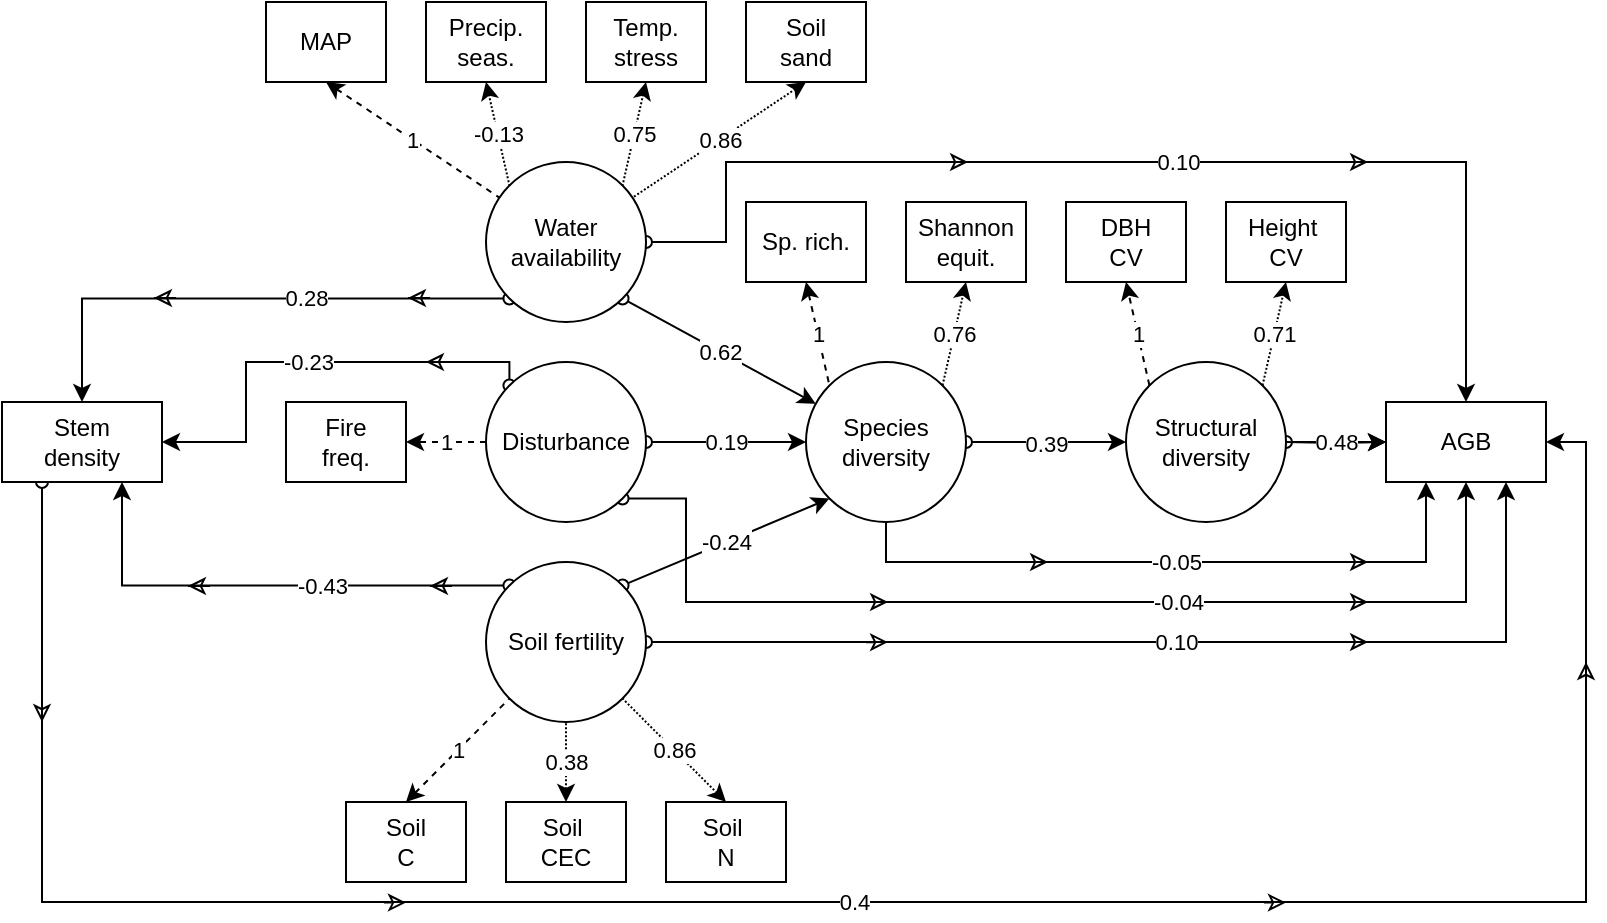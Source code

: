 <mxfile version="13.7.9" type="device"><diagram id="HMuVH9YekFL5ABOdMRXL" name="Page-1"><mxGraphModel dx="1599" dy="566" grid="1" gridSize="10" guides="1" tooltips="1" connect="1" arrows="1" fold="1" page="1" pageScale="1" pageWidth="827" pageHeight="1169" math="0" shadow="0"><root><mxCell id="0"/><mxCell id="1" parent="0"/><mxCell id="8k6hZSOgegGSs6KcSbuN-13" value="0.39" style="edgeStyle=orthogonalEdgeStyle;rounded=0;orthogonalLoop=1;jettySize=auto;html=1;fontStyle=0;exitX=1;exitY=0.5;exitDx=0;exitDy=0;startArrow=oval;startFill=0;" parent="1" source="8k6hZSOgegGSs6KcSbuN-20" edge="1"><mxGeometry relative="1" as="geometry"><mxPoint x="400" y="260" as="sourcePoint"/><mxPoint x="440" y="260" as="targetPoint"/></mxGeometry></mxCell><mxCell id="8k6hZSOgegGSs6KcSbuN-15" value="" style="edgeStyle=orthogonalEdgeStyle;rounded=0;orthogonalLoop=1;jettySize=auto;html=1;fontStyle=0" parent="1" target="8k6hZSOgegGSs6KcSbuN-17" edge="1"><mxGeometry relative="1" as="geometry"><mxPoint x="520" y="260" as="sourcePoint"/></mxGeometry></mxCell><mxCell id="8k6hZSOgegGSs6KcSbuN-17" value="AGB" style="rounded=1;whiteSpace=wrap;html=1;fontSize=12;glass=0;strokeWidth=1;shadow=0;arcSize=0;align=center;fontStyle=0" parent="1" vertex="1"><mxGeometry x="570" y="240" width="80" height="40" as="geometry"/></mxCell><mxCell id="NWm2IXiZUPqNxlRy-_zX-1" value="0.4" style="edgeStyle=orthogonalEdgeStyle;rounded=0;orthogonalLoop=1;jettySize=auto;html=1;entryX=1;entryY=0.5;entryDx=0;entryDy=0;exitX=0.25;exitY=1;exitDx=0;exitDy=0;startArrow=oval;startFill=0;" parent="1" source="8k6hZSOgegGSs6KcSbuN-19" target="8k6hZSOgegGSs6KcSbuN-17" edge="1"><mxGeometry relative="1" as="geometry"><Array as="points"><mxPoint x="-102" y="490"/><mxPoint x="670" y="490"/><mxPoint x="670" y="260"/></Array></mxGeometry></mxCell><mxCell id="8k6hZSOgegGSs6KcSbuN-19" value="Stem&lt;br&gt;density" style="rounded=1;whiteSpace=wrap;html=1;fontSize=12;glass=0;strokeWidth=1;shadow=0;arcSize=0;align=center;fontStyle=0" parent="1" vertex="1"><mxGeometry x="-122" y="240" width="80" height="40" as="geometry"/></mxCell><mxCell id="8k6hZSOgegGSs6KcSbuN-44" value="0.76" style="edgeStyle=none;rounded=0;orthogonalLoop=1;jettySize=auto;html=1;exitX=1;exitY=0;exitDx=0;exitDy=0;entryX=0.5;entryY=1;entryDx=0;entryDy=0;dashed=1;dashPattern=1 1;" parent="1" source="8k6hZSOgegGSs6KcSbuN-20" target="8k6hZSOgegGSs6KcSbuN-28" edge="1"><mxGeometry relative="1" as="geometry"/></mxCell><mxCell id="8k6hZSOgegGSs6KcSbuN-66" value="-0.05" style="edgeStyle=orthogonalEdgeStyle;rounded=0;orthogonalLoop=1;jettySize=auto;html=1;exitX=0.5;exitY=1;exitDx=0;exitDy=0;entryX=0.25;entryY=1;entryDx=0;entryDy=0;startArrow=none;startFill=0;endArrow=classic;endFill=1;" parent="1" source="8k6hZSOgegGSs6KcSbuN-20" target="8k6hZSOgegGSs6KcSbuN-17" edge="1"><mxGeometry relative="1" as="geometry"><Array as="points"><mxPoint x="320" y="320"/><mxPoint x="590" y="320"/></Array></mxGeometry></mxCell><mxCell id="8k6hZSOgegGSs6KcSbuN-20" value="Species&lt;br&gt;diversity" style="ellipse;whiteSpace=wrap;html=1;aspect=fixed;" parent="1" vertex="1"><mxGeometry x="280" y="220" width="80" height="80" as="geometry"/></mxCell><mxCell id="8k6hZSOgegGSs6KcSbuN-42" value="1" style="rounded=0;orthogonalLoop=1;jettySize=auto;html=1;exitX=0;exitY=0;exitDx=0;exitDy=0;entryX=0.5;entryY=1;entryDx=0;entryDy=0;dashed=1;" parent="1" source="8k6hZSOgegGSs6KcSbuN-21" target="8k6hZSOgegGSs6KcSbuN-30" edge="1"><mxGeometry relative="1" as="geometry"/></mxCell><mxCell id="8k6hZSOgegGSs6KcSbuN-43" value="0.71" style="rounded=0;orthogonalLoop=1;jettySize=auto;html=1;exitX=1;exitY=0;exitDx=0;exitDy=0;entryX=0.5;entryY=1;entryDx=0;entryDy=0;dashed=1;dashPattern=1 1;" parent="1" source="8k6hZSOgegGSs6KcSbuN-21" target="8k6hZSOgegGSs6KcSbuN-32" edge="1"><mxGeometry relative="1" as="geometry"/></mxCell><mxCell id="8k6hZSOgegGSs6KcSbuN-68" value="0.48" style="edgeStyle=orthogonalEdgeStyle;rounded=0;orthogonalLoop=1;jettySize=auto;html=1;startArrow=oval;startFill=0;endArrow=classic;endFill=1;" parent="1" source="8k6hZSOgegGSs6KcSbuN-21" target="8k6hZSOgegGSs6KcSbuN-17" edge="1"><mxGeometry x="-0.024" relative="1" as="geometry"><mxPoint as="offset"/></mxGeometry></mxCell><mxCell id="8k6hZSOgegGSs6KcSbuN-21" value="Structural&lt;br&gt;diversity" style="ellipse;whiteSpace=wrap;html=1;aspect=fixed;" parent="1" vertex="1"><mxGeometry x="440" y="220" width="80" height="80" as="geometry"/></mxCell><mxCell id="8k6hZSOgegGSs6KcSbuN-47" value="-0.24" style="edgeStyle=none;rounded=0;orthogonalLoop=1;jettySize=auto;html=1;exitX=1;exitY=0;exitDx=0;exitDy=0;entryX=0;entryY=1;entryDx=0;entryDy=0;startArrow=oval;startFill=0;" parent="1" source="8k6hZSOgegGSs6KcSbuN-22" target="8k6hZSOgegGSs6KcSbuN-20" edge="1"><mxGeometry relative="1" as="geometry"/></mxCell><mxCell id="8k6hZSOgegGSs6KcSbuN-51" value="-0.43" style="edgeStyle=orthogonalEdgeStyle;rounded=0;orthogonalLoop=1;jettySize=auto;html=1;entryX=0.75;entryY=1;entryDx=0;entryDy=0;exitX=0;exitY=0;exitDx=0;exitDy=0;startArrow=oval;startFill=0;" parent="1" source="8k6hZSOgegGSs6KcSbuN-22" target="8k6hZSOgegGSs6KcSbuN-19" edge="1"><mxGeometry x="-0.234" relative="1" as="geometry"><mxPoint as="offset"/></mxGeometry></mxCell><mxCell id="8k6hZSOgegGSs6KcSbuN-62" value="0.10" style="edgeStyle=orthogonalEdgeStyle;rounded=0;orthogonalLoop=1;jettySize=auto;html=1;entryX=0.75;entryY=1;entryDx=0;entryDy=0;startArrow=oval;startFill=0;endArrow=classic;endFill=1;" parent="1" source="8k6hZSOgegGSs6KcSbuN-22" target="8k6hZSOgegGSs6KcSbuN-17" edge="1"><mxGeometry x="0.038" relative="1" as="geometry"><Array as="points"><mxPoint x="630" y="360"/></Array><mxPoint as="offset"/></mxGeometry></mxCell><mxCell id="8k6hZSOgegGSs6KcSbuN-22" value="Soil fertility" style="ellipse;whiteSpace=wrap;html=1;aspect=fixed;" parent="1" vertex="1"><mxGeometry x="120" y="320" width="80" height="80" as="geometry"/></mxCell><mxCell id="8k6hZSOgegGSs6KcSbuN-46" value="0.62" style="edgeStyle=none;rounded=0;orthogonalLoop=1;jettySize=auto;html=1;exitX=1;exitY=1;exitDx=0;exitDy=0;startArrow=oval;startFill=0;" parent="1" source="8k6hZSOgegGSs6KcSbuN-24" target="8k6hZSOgegGSs6KcSbuN-20" edge="1"><mxGeometry relative="1" as="geometry"/></mxCell><mxCell id="8k6hZSOgegGSs6KcSbuN-50" value="0.28" style="rounded=0;orthogonalLoop=1;jettySize=auto;html=1;entryX=0.5;entryY=0;entryDx=0;entryDy=0;exitX=0;exitY=1;exitDx=0;exitDy=0;edgeStyle=orthogonalEdgeStyle;startArrow=oval;startFill=0;" parent="1" source="8k6hZSOgegGSs6KcSbuN-24" target="8k6hZSOgegGSs6KcSbuN-19" edge="1"><mxGeometry x="-0.234" relative="1" as="geometry"><mxPoint as="offset"/></mxGeometry></mxCell><mxCell id="8k6hZSOgegGSs6KcSbuN-65" value="0.10" style="edgeStyle=orthogonalEdgeStyle;rounded=0;orthogonalLoop=1;jettySize=auto;html=1;exitX=1;exitY=0.5;exitDx=0;exitDy=0;startArrow=oval;startFill=0;endArrow=classic;endFill=1;entryX=0.5;entryY=0;entryDx=0;entryDy=0;" parent="1" source="8k6hZSOgegGSs6KcSbuN-24" target="8k6hZSOgegGSs6KcSbuN-17" edge="1"><mxGeometry x="0.072" relative="1" as="geometry"><mxPoint x="260" y="140.0" as="targetPoint"/><Array as="points"><mxPoint x="240" y="160"/><mxPoint x="240" y="120"/><mxPoint x="610" y="120"/></Array><mxPoint as="offset"/></mxGeometry></mxCell><mxCell id="8k6hZSOgegGSs6KcSbuN-24" value="Water&lt;br&gt;availability" style="ellipse;whiteSpace=wrap;html=1;aspect=fixed;" parent="1" vertex="1"><mxGeometry x="120" y="120" width="80" height="80" as="geometry"/></mxCell><mxCell id="8k6hZSOgegGSs6KcSbuN-45" value="0.19" style="edgeStyle=none;rounded=0;orthogonalLoop=1;jettySize=auto;html=1;startArrow=oval;startFill=0;" parent="1" source="8k6hZSOgegGSs6KcSbuN-23" target="8k6hZSOgegGSs6KcSbuN-20" edge="1"><mxGeometry relative="1" as="geometry"/></mxCell><mxCell id="8k6hZSOgegGSs6KcSbuN-49" value="-0.23" style="edgeStyle=orthogonalEdgeStyle;rounded=0;orthogonalLoop=1;jettySize=auto;html=1;exitX=0;exitY=0;exitDx=0;exitDy=0;startArrow=oval;startFill=0;" parent="1" source="8k6hZSOgegGSs6KcSbuN-23" edge="1"><mxGeometry relative="1" as="geometry"><mxPoint x="-42" y="260" as="targetPoint"/><Array as="points"><mxPoint x="132" y="220"/><mxPoint y="220"/><mxPoint y="260"/></Array></mxGeometry></mxCell><mxCell id="8k6hZSOgegGSs6KcSbuN-61" value="1" style="edgeStyle=orthogonalEdgeStyle;rounded=0;orthogonalLoop=1;jettySize=auto;html=1;startArrow=none;startFill=0;endArrow=classic;endFill=1;dashed=1;" parent="1" source="8k6hZSOgegGSs6KcSbuN-23" target="8k6hZSOgegGSs6KcSbuN-41" edge="1"><mxGeometry relative="1" as="geometry"/></mxCell><mxCell id="8k6hZSOgegGSs6KcSbuN-63" value="-0.04" style="edgeStyle=orthogonalEdgeStyle;rounded=0;orthogonalLoop=1;jettySize=auto;html=1;exitX=1;exitY=1;exitDx=0;exitDy=0;entryX=0.5;entryY=1;entryDx=0;entryDy=0;startArrow=oval;startFill=0;endArrow=classic;endFill=1;" parent="1" source="8k6hZSOgegGSs6KcSbuN-23" target="8k6hZSOgegGSs6KcSbuN-17" edge="1"><mxGeometry x="0.233" relative="1" as="geometry"><Array as="points"><mxPoint x="220" y="288"/><mxPoint x="220" y="340"/><mxPoint x="610" y="340"/></Array><mxPoint as="offset"/></mxGeometry></mxCell><mxCell id="8k6hZSOgegGSs6KcSbuN-23" value="Disturbance" style="ellipse;whiteSpace=wrap;html=1;aspect=fixed;" parent="1" vertex="1"><mxGeometry x="120" y="220" width="80" height="80" as="geometry"/></mxCell><mxCell id="8k6hZSOgegGSs6KcSbuN-26" value="1" style="rounded=0;orthogonalLoop=1;jettySize=auto;html=1;exitX=0.5;exitY=1;exitDx=0;exitDy=0;entryX=0;entryY=0;entryDx=0;entryDy=0;startArrow=classic;startFill=1;endArrow=none;endFill=0;dashed=1;" parent="1" source="8k6hZSOgegGSs6KcSbuN-27" target="8k6hZSOgegGSs6KcSbuN-20" edge="1"><mxGeometry relative="1" as="geometry"><mxPoint x="321.716" y="241.716" as="targetPoint"/></mxGeometry></mxCell><mxCell id="8k6hZSOgegGSs6KcSbuN-27" value="Sp. rich." style="rounded=1;whiteSpace=wrap;html=1;fontSize=12;glass=0;strokeWidth=1;shadow=0;arcSize=0;align=center;fontStyle=0" parent="1" vertex="1"><mxGeometry x="250" y="140" width="60" height="40" as="geometry"/></mxCell><mxCell id="8k6hZSOgegGSs6KcSbuN-28" value="Shannon equit." style="rounded=1;whiteSpace=wrap;html=1;fontSize=12;glass=0;strokeWidth=1;shadow=0;arcSize=0;align=center;fontStyle=0" parent="1" vertex="1"><mxGeometry x="330" y="140" width="60" height="40" as="geometry"/></mxCell><mxCell id="8k6hZSOgegGSs6KcSbuN-30" value="DBH &lt;br&gt;CV" style="rounded=1;whiteSpace=wrap;html=1;fontSize=12;glass=0;strokeWidth=1;shadow=0;arcSize=0;align=center;fontStyle=0" parent="1" vertex="1"><mxGeometry x="410" y="140" width="60" height="40" as="geometry"/></mxCell><mxCell id="8k6hZSOgegGSs6KcSbuN-32" value="Height&amp;nbsp;&lt;br&gt;CV" style="rounded=1;whiteSpace=wrap;html=1;fontSize=12;glass=0;strokeWidth=1;shadow=0;arcSize=0;align=center;fontStyle=0" parent="1" vertex="1"><mxGeometry x="490" y="140" width="60" height="40" as="geometry"/></mxCell><mxCell id="8k6hZSOgegGSs6KcSbuN-55" value="0.86" style="rounded=0;orthogonalLoop=1;jettySize=auto;html=1;exitX=0.5;exitY=1;exitDx=0;exitDy=0;dashed=1;dashPattern=1 1;startArrow=classic;startFill=1;endArrow=none;endFill=0;" parent="1" source="8k6hZSOgegGSs6KcSbuN-35" target="8k6hZSOgegGSs6KcSbuN-24" edge="1"><mxGeometry relative="1" as="geometry"/></mxCell><mxCell id="8k6hZSOgegGSs6KcSbuN-35" value="Soil&lt;br&gt;sand" style="rounded=1;whiteSpace=wrap;html=1;fontSize=12;glass=0;strokeWidth=1;shadow=0;arcSize=0;align=center;fontStyle=0" parent="1" vertex="1"><mxGeometry x="250" y="40" width="60" height="40" as="geometry"/></mxCell><mxCell id="8k6hZSOgegGSs6KcSbuN-56" value="0.75" style="rounded=0;orthogonalLoop=1;jettySize=auto;html=1;exitX=0.5;exitY=1;exitDx=0;exitDy=0;entryX=1;entryY=0;entryDx=0;entryDy=0;dashed=1;dashPattern=1 1;startArrow=classic;startFill=1;endArrow=none;endFill=0;" parent="1" source="8k6hZSOgegGSs6KcSbuN-36" target="8k6hZSOgegGSs6KcSbuN-24" edge="1"><mxGeometry relative="1" as="geometry"/></mxCell><mxCell id="8k6hZSOgegGSs6KcSbuN-36" value="Temp.&lt;br&gt;stress" style="rounded=1;whiteSpace=wrap;html=1;fontSize=12;glass=0;strokeWidth=1;shadow=0;arcSize=0;align=center;fontStyle=0" parent="1" vertex="1"><mxGeometry x="170" y="40" width="60" height="40" as="geometry"/></mxCell><mxCell id="8k6hZSOgegGSs6KcSbuN-57" value="-0.13" style="rounded=0;orthogonalLoop=1;jettySize=auto;html=1;exitX=0.5;exitY=1;exitDx=0;exitDy=0;entryX=0;entryY=0;entryDx=0;entryDy=0;dashed=1;dashPattern=1 1;startArrow=classic;startFill=1;endArrow=none;endFill=0;" parent="1" source="8k6hZSOgegGSs6KcSbuN-37" target="8k6hZSOgegGSs6KcSbuN-24" edge="1"><mxGeometry relative="1" as="geometry"/></mxCell><mxCell id="8k6hZSOgegGSs6KcSbuN-37" value="Precip.&lt;br&gt;seas." style="rounded=1;whiteSpace=wrap;html=1;fontSize=12;glass=0;strokeWidth=1;shadow=0;arcSize=0;align=center;fontStyle=0" parent="1" vertex="1"><mxGeometry x="90" y="40" width="60" height="40" as="geometry"/></mxCell><mxCell id="8k6hZSOgegGSs6KcSbuN-54" value="0.86" style="rounded=0;orthogonalLoop=1;jettySize=auto;html=1;exitX=0.5;exitY=0;exitDx=0;exitDy=0;entryX=1;entryY=1;entryDx=0;entryDy=0;dashed=1;dashPattern=1 1;startArrow=classic;startFill=1;endArrow=none;endFill=0;" parent="1" source="8k6hZSOgegGSs6KcSbuN-38" target="8k6hZSOgegGSs6KcSbuN-22" edge="1"><mxGeometry relative="1" as="geometry"/></mxCell><mxCell id="8k6hZSOgegGSs6KcSbuN-38" value="Soil&amp;nbsp;&lt;br&gt;N" style="rounded=1;whiteSpace=wrap;html=1;fontSize=12;glass=0;strokeWidth=1;shadow=0;arcSize=0;align=center;fontStyle=0" parent="1" vertex="1"><mxGeometry x="210" y="440" width="60" height="40" as="geometry"/></mxCell><mxCell id="8k6hZSOgegGSs6KcSbuN-53" value="0.38" style="rounded=0;orthogonalLoop=1;jettySize=auto;html=1;exitX=0.5;exitY=0;exitDx=0;exitDy=0;entryX=0.5;entryY=1;entryDx=0;entryDy=0;dashed=1;dashPattern=1 1;startArrow=classic;startFill=1;endArrow=none;endFill=0;" parent="1" source="8k6hZSOgegGSs6KcSbuN-39" target="8k6hZSOgegGSs6KcSbuN-22" edge="1"><mxGeometry relative="1" as="geometry"/></mxCell><mxCell id="8k6hZSOgegGSs6KcSbuN-39" value="Soil&amp;nbsp;&lt;br&gt;CEC" style="rounded=1;whiteSpace=wrap;html=1;fontSize=12;glass=0;strokeWidth=1;shadow=0;arcSize=0;align=center;fontStyle=0" parent="1" vertex="1"><mxGeometry x="130" y="440" width="60" height="40" as="geometry"/></mxCell><mxCell id="8k6hZSOgegGSs6KcSbuN-52" value="1" style="rounded=0;orthogonalLoop=1;jettySize=auto;html=1;exitX=0.5;exitY=0;exitDx=0;exitDy=0;entryX=0;entryY=1;entryDx=0;entryDy=0;dashed=1;startArrow=classic;startFill=1;endArrow=none;endFill=0;" parent="1" source="8k6hZSOgegGSs6KcSbuN-40" target="8k6hZSOgegGSs6KcSbuN-22" edge="1"><mxGeometry relative="1" as="geometry"/></mxCell><mxCell id="8k6hZSOgegGSs6KcSbuN-40" value="Soil&lt;br&gt;C" style="rounded=1;whiteSpace=wrap;html=1;fontSize=12;glass=0;strokeWidth=1;shadow=0;arcSize=0;align=center;fontStyle=0" parent="1" vertex="1"><mxGeometry x="50" y="440" width="60" height="40" as="geometry"/></mxCell><mxCell id="8k6hZSOgegGSs6KcSbuN-41" value="Fire&lt;br&gt;freq." style="rounded=1;whiteSpace=wrap;html=1;fontSize=12;glass=0;strokeWidth=1;shadow=0;arcSize=0;align=center;fontStyle=0" parent="1" vertex="1"><mxGeometry x="20" y="240" width="60" height="40" as="geometry"/></mxCell><mxCell id="8k6hZSOgegGSs6KcSbuN-59" value="1" style="rounded=0;orthogonalLoop=1;jettySize=auto;html=1;exitX=0.5;exitY=1;exitDx=0;exitDy=0;startArrow=classic;startFill=1;endArrow=none;endFill=0;dashed=1;" parent="1" source="8k6hZSOgegGSs6KcSbuN-48" target="8k6hZSOgegGSs6KcSbuN-24" edge="1"><mxGeometry relative="1" as="geometry"/></mxCell><mxCell id="8k6hZSOgegGSs6KcSbuN-48" value="MAP" style="rounded=1;whiteSpace=wrap;html=1;fontSize=12;glass=0;strokeWidth=1;shadow=0;arcSize=0;align=center;fontStyle=0" parent="1" vertex="1"><mxGeometry x="10" y="40" width="60" height="40" as="geometry"/></mxCell><mxCell id="KYQ6KoCd3FEycf5MshFw-1" style="edgeStyle=orthogonalEdgeStyle;rounded=0;orthogonalLoop=1;jettySize=auto;html=1;fontStyle=0;endArrow=classic;endFill=0;" parent="1" edge="1"><mxGeometry relative="1" as="geometry"><mxPoint x="330" y="120" as="sourcePoint"/><mxPoint x="361" y="120" as="targetPoint"/></mxGeometry></mxCell><mxCell id="KYQ6KoCd3FEycf5MshFw-2" style="edgeStyle=orthogonalEdgeStyle;rounded=0;orthogonalLoop=1;jettySize=auto;html=1;fontStyle=0;endArrow=classic;endFill=0;" parent="1" edge="1"><mxGeometry relative="1" as="geometry"><mxPoint x="530" y="120" as="sourcePoint"/><mxPoint x="561" y="120" as="targetPoint"/></mxGeometry></mxCell><mxCell id="KYQ6KoCd3FEycf5MshFw-3" style="edgeStyle=orthogonalEdgeStyle;rounded=0;orthogonalLoop=1;jettySize=auto;html=1;fontStyle=0;endArrow=classic;endFill=0;" parent="1" edge="1"><mxGeometry relative="1" as="geometry"><mxPoint x="370" y="320" as="sourcePoint"/><mxPoint x="401" y="320" as="targetPoint"/></mxGeometry></mxCell><mxCell id="KYQ6KoCd3FEycf5MshFw-4" style="edgeStyle=orthogonalEdgeStyle;rounded=0;orthogonalLoop=1;jettySize=auto;html=1;fontStyle=0;endArrow=classic;endFill=0;" parent="1" edge="1"><mxGeometry relative="1" as="geometry"><mxPoint x="530" y="320" as="sourcePoint"/><mxPoint x="561" y="320" as="targetPoint"/></mxGeometry></mxCell><mxCell id="KYQ6KoCd3FEycf5MshFw-5" style="edgeStyle=orthogonalEdgeStyle;rounded=0;orthogonalLoop=1;jettySize=auto;html=1;fontStyle=0;endArrow=classic;endFill=0;" parent="1" edge="1"><mxGeometry relative="1" as="geometry"><mxPoint x="290" y="340" as="sourcePoint"/><mxPoint x="321" y="340" as="targetPoint"/></mxGeometry></mxCell><mxCell id="KYQ6KoCd3FEycf5MshFw-6" style="edgeStyle=orthogonalEdgeStyle;rounded=0;orthogonalLoop=1;jettySize=auto;html=1;fontStyle=0;endArrow=classic;endFill=0;" parent="1" edge="1"><mxGeometry relative="1" as="geometry"><mxPoint x="530" y="340" as="sourcePoint"/><mxPoint x="561" y="340" as="targetPoint"/></mxGeometry></mxCell><mxCell id="KYQ6KoCd3FEycf5MshFw-7" style="edgeStyle=orthogonalEdgeStyle;rounded=0;orthogonalLoop=1;jettySize=auto;html=1;fontStyle=0;endArrow=classic;endFill=0;" parent="1" edge="1"><mxGeometry relative="1" as="geometry"><mxPoint x="550" y="360" as="sourcePoint"/><mxPoint x="561" y="359.71" as="targetPoint"/><Array as="points"><mxPoint x="561" y="360"/><mxPoint x="561" y="360"/></Array></mxGeometry></mxCell><mxCell id="KYQ6KoCd3FEycf5MshFw-8" style="edgeStyle=orthogonalEdgeStyle;rounded=0;orthogonalLoop=1;jettySize=auto;html=1;fontStyle=0;endArrow=classic;endFill=0;" parent="1" edge="1"><mxGeometry relative="1" as="geometry"><mxPoint x="310" y="360.09" as="sourcePoint"/><mxPoint x="321" y="359.8" as="targetPoint"/><Array as="points"><mxPoint x="321" y="360.09"/><mxPoint x="321" y="360.09"/></Array></mxGeometry></mxCell><mxCell id="KYQ6KoCd3FEycf5MshFw-11" style="edgeStyle=orthogonalEdgeStyle;rounded=0;orthogonalLoop=1;jettySize=auto;html=1;fontStyle=0;endArrow=classic;endFill=0;" parent="1" edge="1"><mxGeometry relative="1" as="geometry"><mxPoint x="68.97" y="490.29" as="sourcePoint"/><mxPoint x="79.97" y="490.0" as="targetPoint"/><Array as="points"><mxPoint x="79.97" y="490.29"/><mxPoint x="79.97" y="490.29"/></Array></mxGeometry></mxCell><mxCell id="KYQ6KoCd3FEycf5MshFw-12" style="edgeStyle=orthogonalEdgeStyle;rounded=0;orthogonalLoop=1;jettySize=auto;html=1;fontStyle=0;endArrow=classic;endFill=0;" parent="1" edge="1"><mxGeometry relative="1" as="geometry"><mxPoint x="508.97" y="490.29" as="sourcePoint"/><mxPoint x="519.97" y="490" as="targetPoint"/><Array as="points"><mxPoint x="519.97" y="490.29"/><mxPoint x="519.97" y="490.29"/></Array></mxGeometry></mxCell><mxCell id="KYQ6KoCd3FEycf5MshFw-13" style="edgeStyle=orthogonalEdgeStyle;rounded=0;orthogonalLoop=1;jettySize=auto;html=1;fontStyle=0;endArrow=classic;endFill=0;" parent="1" edge="1"><mxGeometry relative="1" as="geometry"><mxPoint x="670" y="380" as="sourcePoint"/><mxPoint x="670" y="370" as="targetPoint"/><Array as="points"><mxPoint x="670" y="400"/></Array></mxGeometry></mxCell><mxCell id="KYQ6KoCd3FEycf5MshFw-14" style="edgeStyle=orthogonalEdgeStyle;rounded=0;orthogonalLoop=1;jettySize=auto;html=1;fontStyle=0;endArrow=classic;endFill=0;" parent="1" edge="1"><mxGeometry relative="1" as="geometry"><mxPoint x="-102" y="390" as="sourcePoint"/><mxPoint x="-102" y="400" as="targetPoint"/><Array as="points"><mxPoint x="-102" y="390"/><mxPoint x="-102" y="390"/></Array></mxGeometry></mxCell><mxCell id="KYQ6KoCd3FEycf5MshFw-15" style="edgeStyle=orthogonalEdgeStyle;rounded=0;orthogonalLoop=1;jettySize=auto;html=1;fontStyle=0;endArrow=classic;endFill=0;" parent="1" edge="1"><mxGeometry relative="1" as="geometry"><mxPoint x="81" y="188" as="sourcePoint"/><mxPoint x="81" y="188" as="targetPoint"/><Array as="points"><mxPoint x="92" y="188.09"/><mxPoint x="92" y="188.09"/></Array></mxGeometry></mxCell><mxCell id="KYQ6KoCd3FEycf5MshFw-16" style="edgeStyle=orthogonalEdgeStyle;rounded=0;orthogonalLoop=1;jettySize=auto;html=1;fontStyle=0;endArrow=classic;endFill=0;" parent="1" edge="1"><mxGeometry relative="1" as="geometry"><mxPoint x="-46" y="188" as="sourcePoint"/><mxPoint x="-46" y="188" as="targetPoint"/><Array as="points"><mxPoint x="-35" y="188.09"/><mxPoint x="-35" y="188.09"/></Array></mxGeometry></mxCell><mxCell id="KYQ6KoCd3FEycf5MshFw-17" style="edgeStyle=orthogonalEdgeStyle;rounded=0;orthogonalLoop=1;jettySize=auto;html=1;fontStyle=0;endArrow=classic;endFill=0;" parent="1" edge="1"><mxGeometry relative="1" as="geometry"><mxPoint x="92" y="332" as="sourcePoint"/><mxPoint x="92" y="332" as="targetPoint"/><Array as="points"><mxPoint x="103" y="332.09"/><mxPoint x="103" y="332.09"/></Array></mxGeometry></mxCell><mxCell id="KYQ6KoCd3FEycf5MshFw-18" style="edgeStyle=orthogonalEdgeStyle;rounded=0;orthogonalLoop=1;jettySize=auto;html=1;fontStyle=0;endArrow=classic;endFill=0;" parent="1" edge="1"><mxGeometry relative="1" as="geometry"><mxPoint x="-29" y="332" as="sourcePoint"/><mxPoint x="-29" y="332" as="targetPoint"/><Array as="points"><mxPoint x="-18" y="332.09"/><mxPoint x="-18" y="332.09"/></Array></mxGeometry></mxCell><mxCell id="KYQ6KoCd3FEycf5MshFw-19" style="edgeStyle=orthogonalEdgeStyle;rounded=0;orthogonalLoop=1;jettySize=auto;html=1;fontStyle=0;endArrow=classic;endFill=0;" parent="1" edge="1"><mxGeometry relative="1" as="geometry"><mxPoint x="90.0" y="220.0" as="sourcePoint"/><mxPoint x="90.0" y="220.0" as="targetPoint"/><Array as="points"><mxPoint x="101" y="220.09"/><mxPoint x="101" y="220.09"/></Array></mxGeometry></mxCell></root></mxGraphModel></diagram></mxfile>